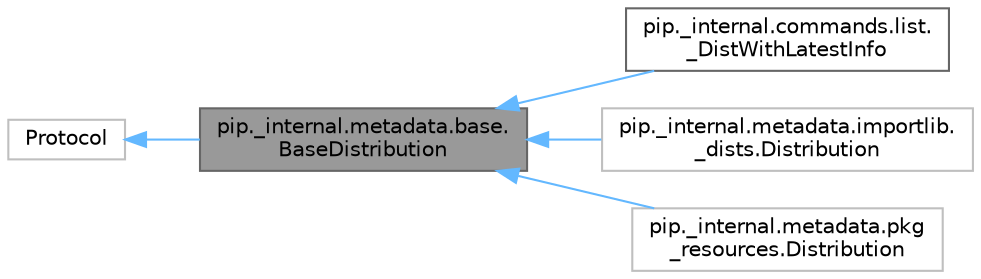 digraph "pip._internal.metadata.base.BaseDistribution"
{
 // LATEX_PDF_SIZE
  bgcolor="transparent";
  edge [fontname=Helvetica,fontsize=10,labelfontname=Helvetica,labelfontsize=10];
  node [fontname=Helvetica,fontsize=10,shape=box,height=0.2,width=0.4];
  rankdir="LR";
  Node1 [id="Node000001",label="pip._internal.metadata.base.\lBaseDistribution",height=0.2,width=0.4,color="gray40", fillcolor="grey60", style="filled", fontcolor="black",tooltip=" "];
  Node2 -> Node1 [id="edge1_Node000001_Node000002",dir="back",color="steelblue1",style="solid",tooltip=" "];
  Node2 [id="Node000002",label="Protocol",height=0.2,width=0.4,color="grey75", fillcolor="white", style="filled",URL="$d4/d18/classProtocol.html",tooltip=" "];
  Node1 -> Node3 [id="edge2_Node000001_Node000003",dir="back",color="steelblue1",style="solid",tooltip=" "];
  Node3 [id="Node000003",label="pip._internal.commands.list.\l_DistWithLatestInfo",height=0.2,width=0.4,color="gray40", fillcolor="white", style="filled",URL="$d7/dbd/classpip_1_1__internal_1_1commands_1_1list_1_1__DistWithLatestInfo.html",tooltip=" "];
  Node1 -> Node4 [id="edge3_Node000001_Node000004",dir="back",color="steelblue1",style="solid",tooltip=" "];
  Node4 [id="Node000004",label="pip._internal.metadata.importlib.\l_dists.Distribution",height=0.2,width=0.4,color="grey75", fillcolor="white", style="filled",URL="$da/da5/classpip_1_1__internal_1_1metadata_1_1importlib_1_1__dists_1_1Distribution.html",tooltip=" "];
  Node1 -> Node5 [id="edge4_Node000001_Node000005",dir="back",color="steelblue1",style="solid",tooltip=" "];
  Node5 [id="Node000005",label="pip._internal.metadata.pkg\l_resources.Distribution",height=0.2,width=0.4,color="grey75", fillcolor="white", style="filled",URL="$dd/d14/classpip_1_1__internal_1_1metadata_1_1pkg__resources_1_1Distribution.html",tooltip=" "];
}
